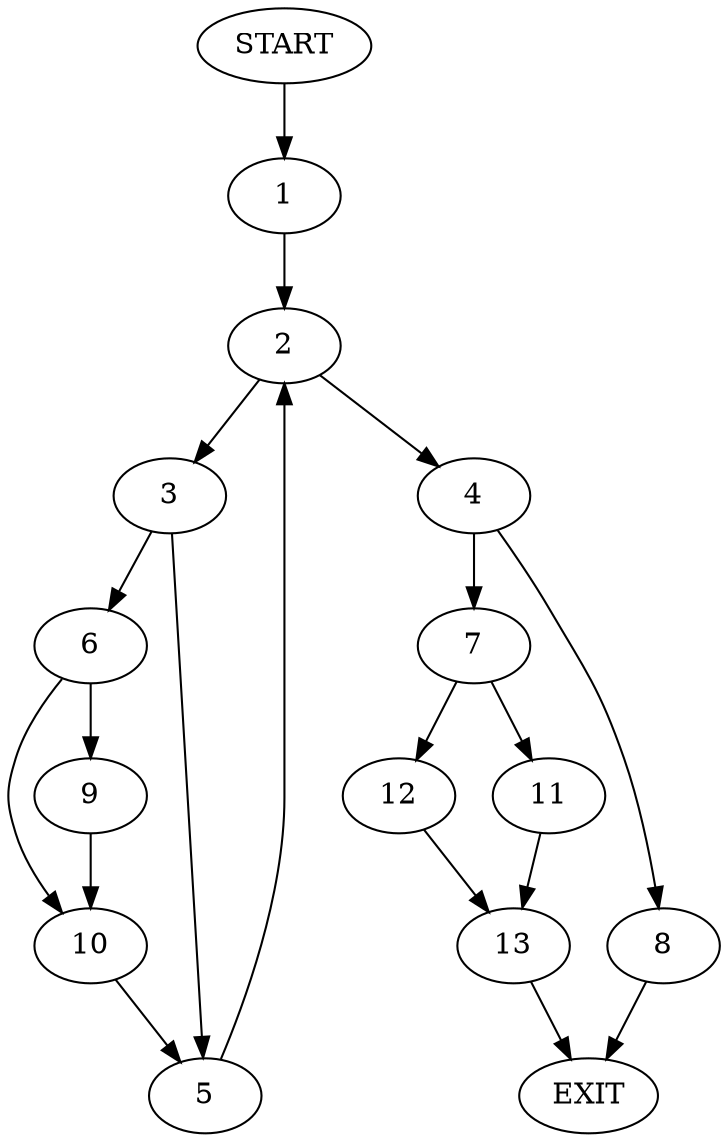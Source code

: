 digraph {
0 [label="START"]
14 [label="EXIT"]
0 -> 1
1 -> 2
2 -> 3
2 -> 4
3 -> 5
3 -> 6
4 -> 7
4 -> 8
6 -> 9
6 -> 10
5 -> 2
10 -> 5
9 -> 10
8 -> 14
7 -> 11
7 -> 12
12 -> 13
11 -> 13
13 -> 14
}
